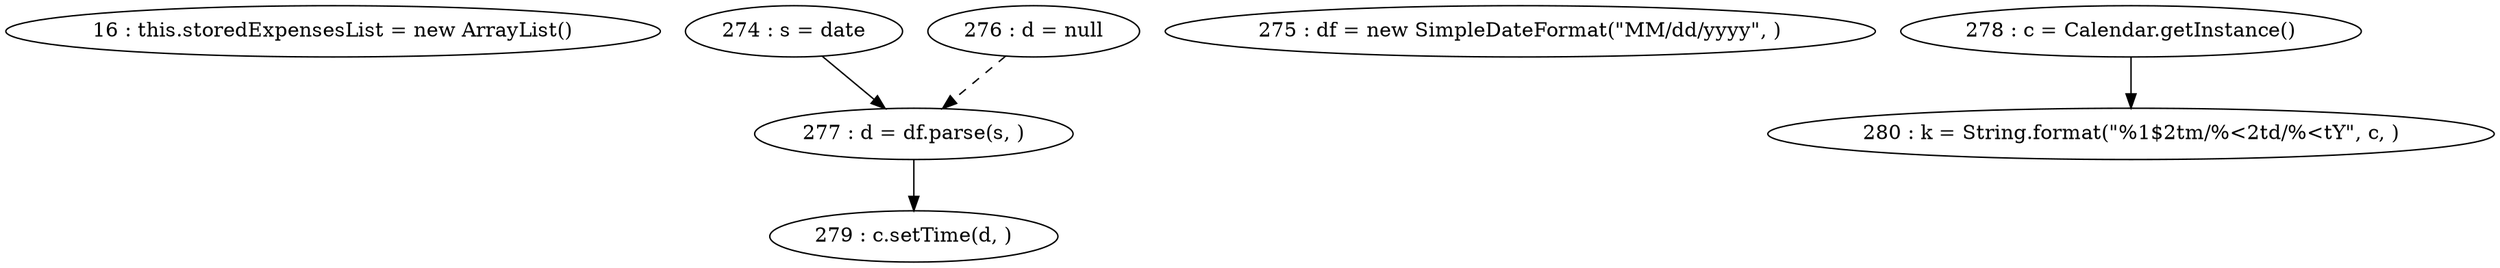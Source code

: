 digraph G {
"16 : this.storedExpensesList = new ArrayList()"
"274 : s = date"
"274 : s = date" -> "277 : d = df.parse(s, )"
"275 : df = new SimpleDateFormat(\"MM/dd/yyyy\", )"
"276 : d = null"
"276 : d = null" -> "277 : d = df.parse(s, )" [style=dashed]
"277 : d = df.parse(s, )"
"277 : d = df.parse(s, )" -> "279 : c.setTime(d, )"
"278 : c = Calendar.getInstance()"
"278 : c = Calendar.getInstance()" -> "280 : k = String.format(\"%1$2tm/%<2td/%<tY\", c, )"
"279 : c.setTime(d, )"
"280 : k = String.format(\"%1$2tm/%<2td/%<tY\", c, )"
}